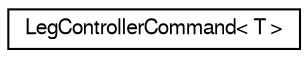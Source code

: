 digraph "Graphical Class Hierarchy"
{
  edge [fontname="FreeSans",fontsize="10",labelfontname="FreeSans",labelfontsize="10"];
  node [fontname="FreeSans",fontsize="10",shape=record];
  rankdir="LR";
  Node1 [label="LegControllerCommand\< T \>",height=0.2,width=0.4,color="black", fillcolor="white", style="filled",URL="$d1/d6a/struct_leg_controller_command.html"];
}
